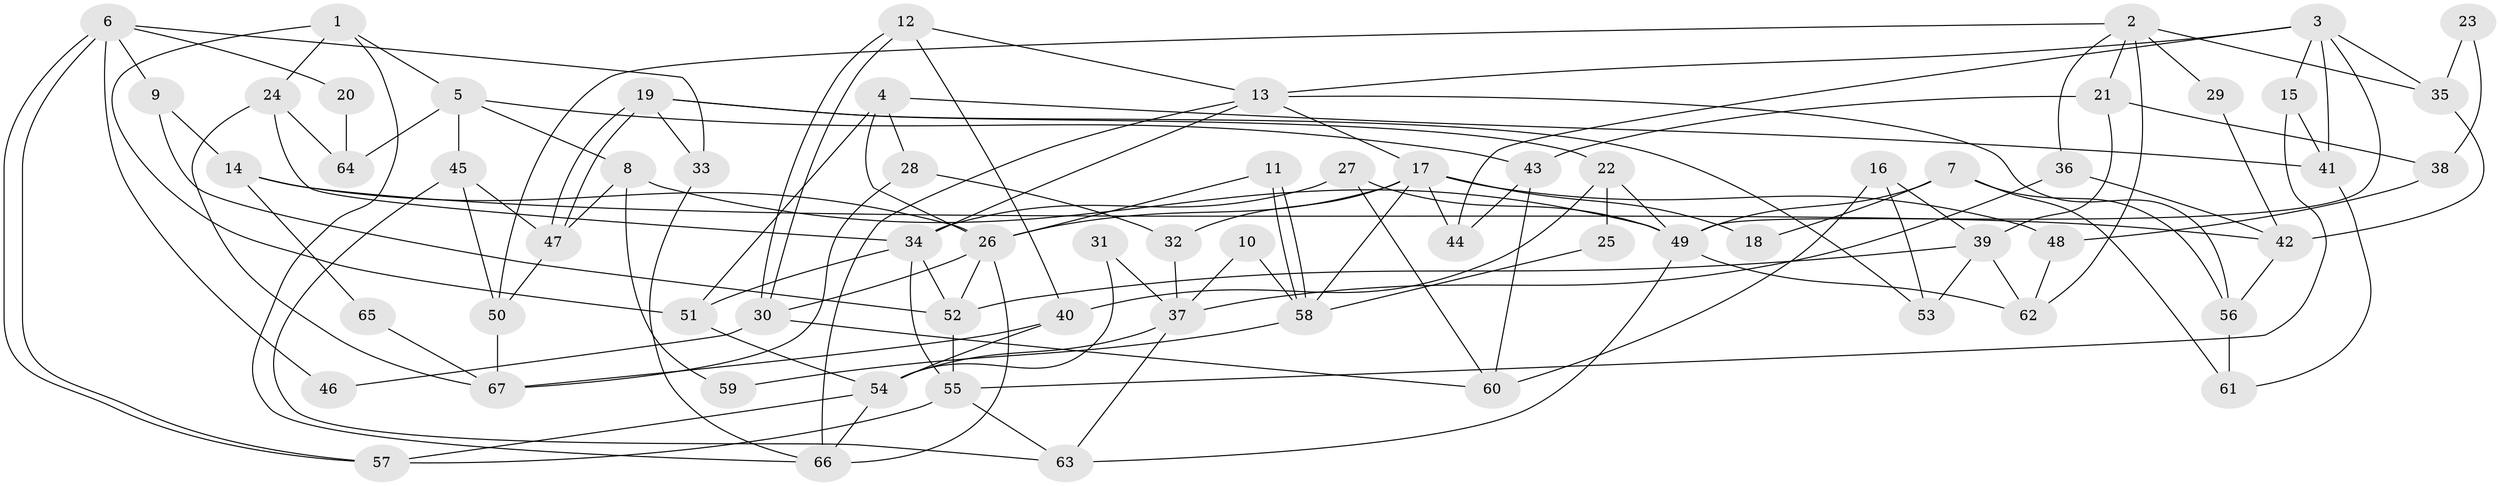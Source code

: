 // coarse degree distribution, {7: 0.0975609756097561, 6: 0.17073170731707318, 5: 0.1951219512195122, 4: 0.1951219512195122, 3: 0.17073170731707318, 8: 0.04878048780487805, 2: 0.07317073170731707, 10: 0.024390243902439025, 9: 0.024390243902439025}
// Generated by graph-tools (version 1.1) at 2025/52/02/27/25 19:52:06]
// undirected, 67 vertices, 134 edges
graph export_dot {
graph [start="1"]
  node [color=gray90,style=filled];
  1;
  2;
  3;
  4;
  5;
  6;
  7;
  8;
  9;
  10;
  11;
  12;
  13;
  14;
  15;
  16;
  17;
  18;
  19;
  20;
  21;
  22;
  23;
  24;
  25;
  26;
  27;
  28;
  29;
  30;
  31;
  32;
  33;
  34;
  35;
  36;
  37;
  38;
  39;
  40;
  41;
  42;
  43;
  44;
  45;
  46;
  47;
  48;
  49;
  50;
  51;
  52;
  53;
  54;
  55;
  56;
  57;
  58;
  59;
  60;
  61;
  62;
  63;
  64;
  65;
  66;
  67;
  1 -- 66;
  1 -- 51;
  1 -- 5;
  1 -- 24;
  2 -- 21;
  2 -- 35;
  2 -- 29;
  2 -- 36;
  2 -- 50;
  2 -- 62;
  3 -- 44;
  3 -- 13;
  3 -- 15;
  3 -- 35;
  3 -- 41;
  3 -- 49;
  4 -- 41;
  4 -- 26;
  4 -- 28;
  4 -- 51;
  5 -- 8;
  5 -- 43;
  5 -- 45;
  5 -- 64;
  6 -- 57;
  6 -- 57;
  6 -- 9;
  6 -- 20;
  6 -- 33;
  6 -- 46;
  7 -- 56;
  7 -- 49;
  7 -- 18;
  7 -- 61;
  8 -- 49;
  8 -- 47;
  8 -- 59;
  9 -- 52;
  9 -- 14;
  10 -- 58;
  10 -- 37;
  11 -- 58;
  11 -- 58;
  11 -- 26;
  12 -- 13;
  12 -- 30;
  12 -- 30;
  12 -- 40;
  13 -- 66;
  13 -- 34;
  13 -- 17;
  13 -- 56;
  14 -- 26;
  14 -- 42;
  14 -- 65;
  15 -- 55;
  15 -- 41;
  16 -- 60;
  16 -- 39;
  16 -- 53;
  17 -- 32;
  17 -- 18;
  17 -- 26;
  17 -- 44;
  17 -- 48;
  17 -- 58;
  19 -- 47;
  19 -- 47;
  19 -- 22;
  19 -- 33;
  19 -- 53;
  20 -- 64;
  21 -- 43;
  21 -- 39;
  21 -- 38;
  22 -- 49;
  22 -- 40;
  22 -- 25;
  23 -- 38;
  23 -- 35;
  24 -- 34;
  24 -- 64;
  24 -- 67;
  25 -- 58;
  26 -- 66;
  26 -- 30;
  26 -- 52;
  27 -- 34;
  27 -- 49;
  27 -- 60;
  28 -- 67;
  28 -- 32;
  29 -- 42;
  30 -- 46;
  30 -- 60;
  31 -- 37;
  31 -- 54;
  32 -- 37;
  33 -- 66;
  34 -- 55;
  34 -- 52;
  34 -- 51;
  35 -- 42;
  36 -- 37;
  36 -- 42;
  37 -- 54;
  37 -- 63;
  38 -- 48;
  39 -- 52;
  39 -- 53;
  39 -- 62;
  40 -- 67;
  40 -- 54;
  41 -- 61;
  42 -- 56;
  43 -- 60;
  43 -- 44;
  45 -- 50;
  45 -- 47;
  45 -- 63;
  47 -- 50;
  48 -- 62;
  49 -- 62;
  49 -- 63;
  50 -- 67;
  51 -- 54;
  52 -- 55;
  54 -- 57;
  54 -- 66;
  55 -- 63;
  55 -- 57;
  56 -- 61;
  58 -- 59;
  65 -- 67;
}

